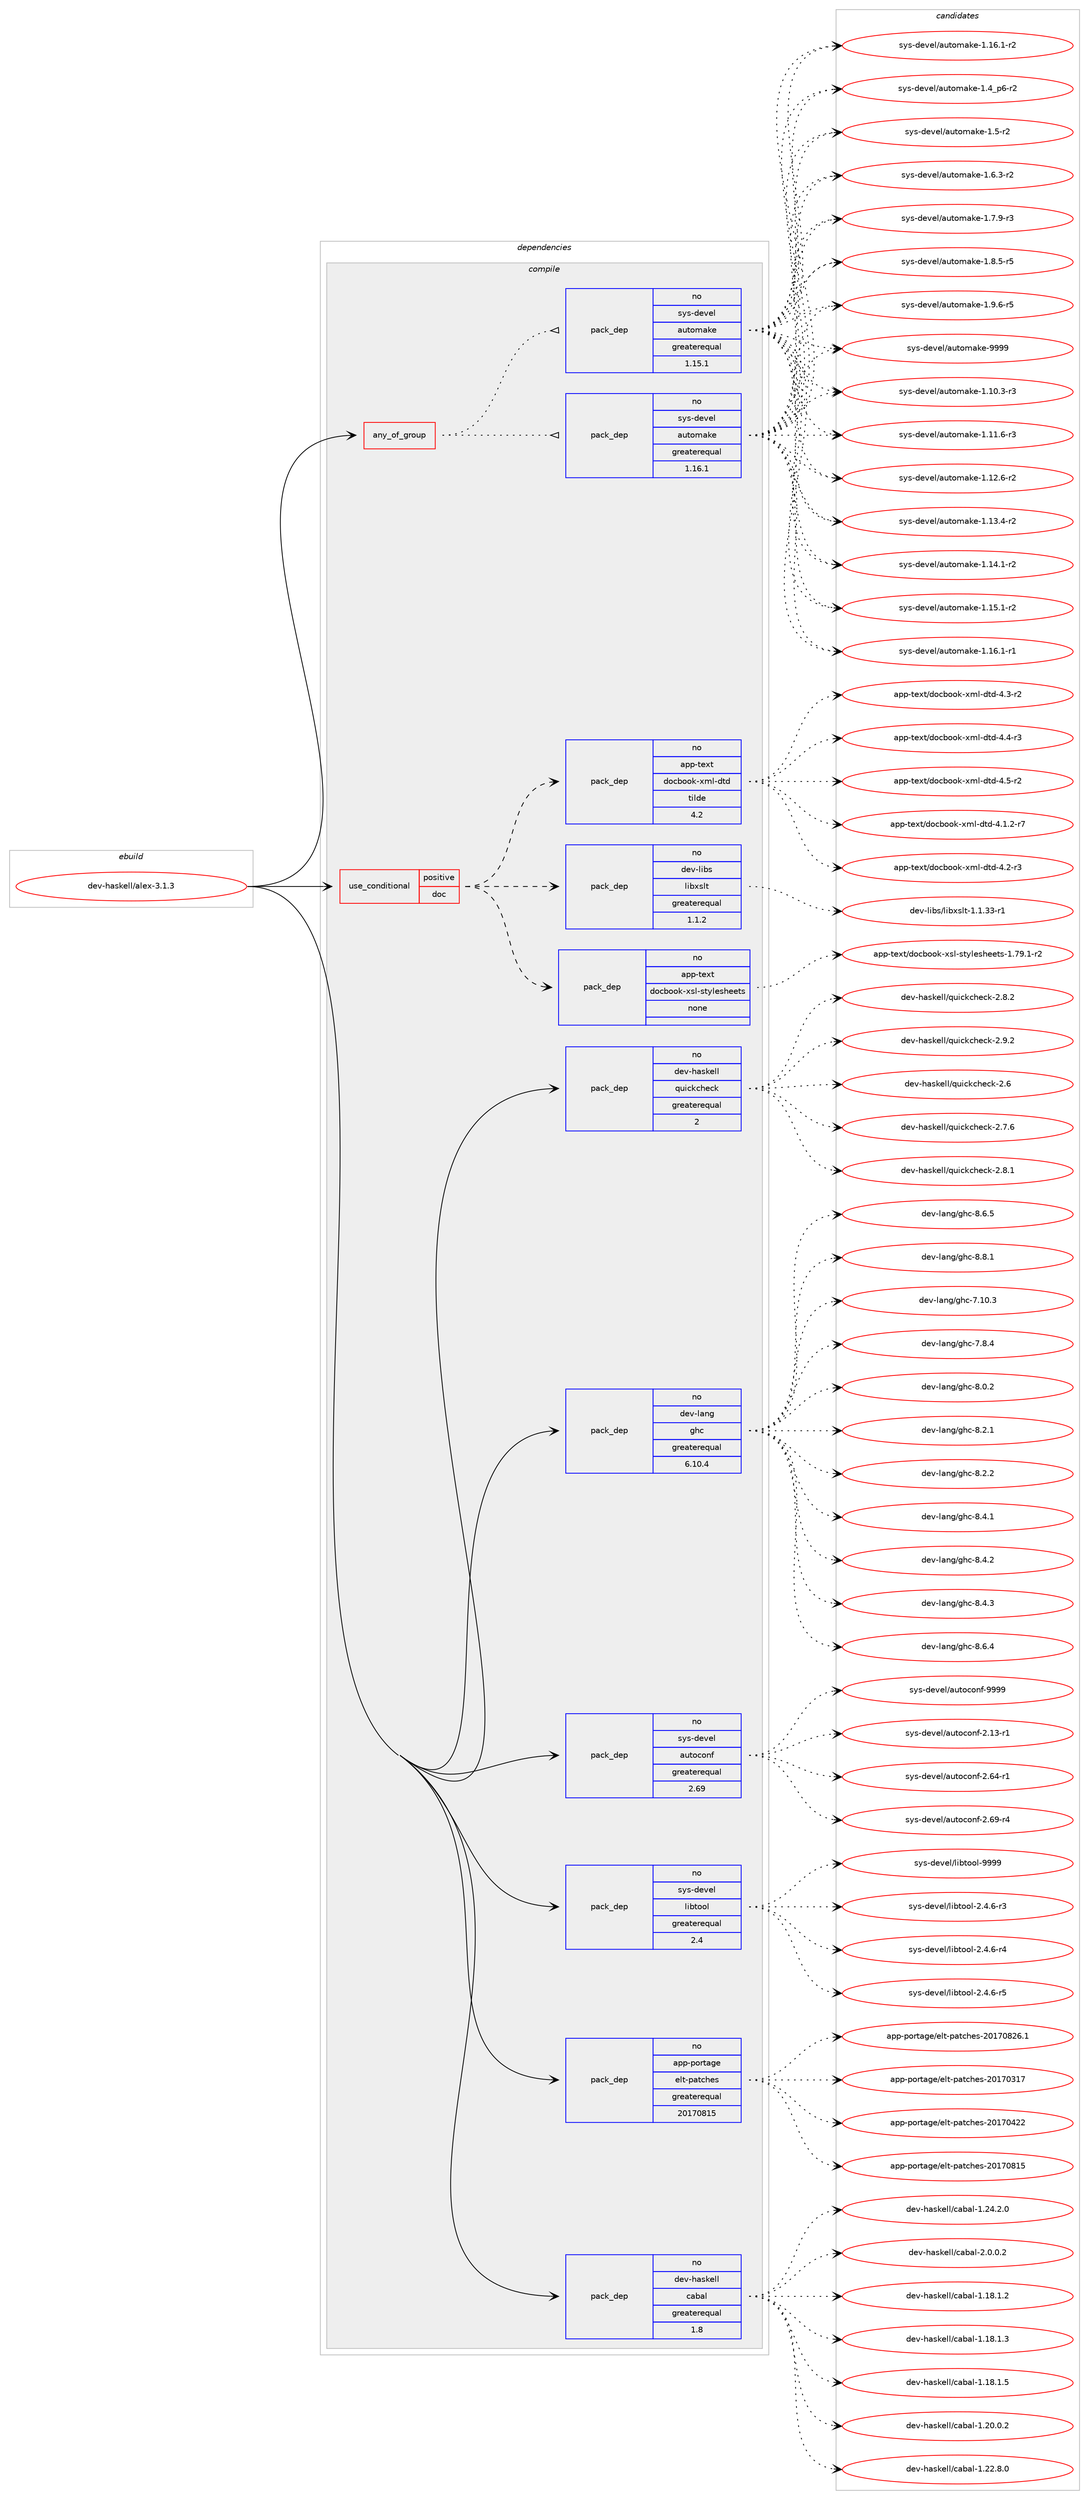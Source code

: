 digraph prolog {

# *************
# Graph options
# *************

newrank=true;
concentrate=true;
compound=true;
graph [rankdir=LR,fontname=Helvetica,fontsize=10,ranksep=1.5];#, ranksep=2.5, nodesep=0.2];
edge  [arrowhead=vee];
node  [fontname=Helvetica,fontsize=10];

# **********
# The ebuild
# **********

subgraph cluster_leftcol {
color=gray;
rank=same;
label=<<i>ebuild</i>>;
id [label="dev-haskell/alex-3.1.3", color=red, width=4, href="../dev-haskell/alex-3.1.3.svg"];
}

# ****************
# The dependencies
# ****************

subgraph cluster_midcol {
color=gray;
label=<<i>dependencies</i>>;
subgraph cluster_compile {
fillcolor="#eeeeee";
style=filled;
label=<<i>compile</i>>;
subgraph any9450 {
dependency525930 [label=<<TABLE BORDER="0" CELLBORDER="1" CELLSPACING="0" CELLPADDING="4"><TR><TD CELLPADDING="10">any_of_group</TD></TR></TABLE>>, shape=none, color=red];subgraph pack391456 {
dependency525931 [label=<<TABLE BORDER="0" CELLBORDER="1" CELLSPACING="0" CELLPADDING="4" WIDTH="220"><TR><TD ROWSPAN="6" CELLPADDING="30">pack_dep</TD></TR><TR><TD WIDTH="110">no</TD></TR><TR><TD>sys-devel</TD></TR><TR><TD>automake</TD></TR><TR><TD>greaterequal</TD></TR><TR><TD>1.16.1</TD></TR></TABLE>>, shape=none, color=blue];
}
dependency525930:e -> dependency525931:w [weight=20,style="dotted",arrowhead="oinv"];
subgraph pack391457 {
dependency525932 [label=<<TABLE BORDER="0" CELLBORDER="1" CELLSPACING="0" CELLPADDING="4" WIDTH="220"><TR><TD ROWSPAN="6" CELLPADDING="30">pack_dep</TD></TR><TR><TD WIDTH="110">no</TD></TR><TR><TD>sys-devel</TD></TR><TR><TD>automake</TD></TR><TR><TD>greaterequal</TD></TR><TR><TD>1.15.1</TD></TR></TABLE>>, shape=none, color=blue];
}
dependency525930:e -> dependency525932:w [weight=20,style="dotted",arrowhead="oinv"];
}
id:e -> dependency525930:w [weight=20,style="solid",arrowhead="vee"];
subgraph cond124667 {
dependency525933 [label=<<TABLE BORDER="0" CELLBORDER="1" CELLSPACING="0" CELLPADDING="4"><TR><TD ROWSPAN="3" CELLPADDING="10">use_conditional</TD></TR><TR><TD>positive</TD></TR><TR><TD>doc</TD></TR></TABLE>>, shape=none, color=red];
subgraph pack391458 {
dependency525934 [label=<<TABLE BORDER="0" CELLBORDER="1" CELLSPACING="0" CELLPADDING="4" WIDTH="220"><TR><TD ROWSPAN="6" CELLPADDING="30">pack_dep</TD></TR><TR><TD WIDTH="110">no</TD></TR><TR><TD>app-text</TD></TR><TR><TD>docbook-xml-dtd</TD></TR><TR><TD>tilde</TD></TR><TR><TD>4.2</TD></TR></TABLE>>, shape=none, color=blue];
}
dependency525933:e -> dependency525934:w [weight=20,style="dashed",arrowhead="vee"];
subgraph pack391459 {
dependency525935 [label=<<TABLE BORDER="0" CELLBORDER="1" CELLSPACING="0" CELLPADDING="4" WIDTH="220"><TR><TD ROWSPAN="6" CELLPADDING="30">pack_dep</TD></TR><TR><TD WIDTH="110">no</TD></TR><TR><TD>app-text</TD></TR><TR><TD>docbook-xsl-stylesheets</TD></TR><TR><TD>none</TD></TR><TR><TD></TD></TR></TABLE>>, shape=none, color=blue];
}
dependency525933:e -> dependency525935:w [weight=20,style="dashed",arrowhead="vee"];
subgraph pack391460 {
dependency525936 [label=<<TABLE BORDER="0" CELLBORDER="1" CELLSPACING="0" CELLPADDING="4" WIDTH="220"><TR><TD ROWSPAN="6" CELLPADDING="30">pack_dep</TD></TR><TR><TD WIDTH="110">no</TD></TR><TR><TD>dev-libs</TD></TR><TR><TD>libxslt</TD></TR><TR><TD>greaterequal</TD></TR><TR><TD>1.1.2</TD></TR></TABLE>>, shape=none, color=blue];
}
dependency525933:e -> dependency525936:w [weight=20,style="dashed",arrowhead="vee"];
}
id:e -> dependency525933:w [weight=20,style="solid",arrowhead="vee"];
subgraph pack391461 {
dependency525937 [label=<<TABLE BORDER="0" CELLBORDER="1" CELLSPACING="0" CELLPADDING="4" WIDTH="220"><TR><TD ROWSPAN="6" CELLPADDING="30">pack_dep</TD></TR><TR><TD WIDTH="110">no</TD></TR><TR><TD>app-portage</TD></TR><TR><TD>elt-patches</TD></TR><TR><TD>greaterequal</TD></TR><TR><TD>20170815</TD></TR></TABLE>>, shape=none, color=blue];
}
id:e -> dependency525937:w [weight=20,style="solid",arrowhead="vee"];
subgraph pack391462 {
dependency525938 [label=<<TABLE BORDER="0" CELLBORDER="1" CELLSPACING="0" CELLPADDING="4" WIDTH="220"><TR><TD ROWSPAN="6" CELLPADDING="30">pack_dep</TD></TR><TR><TD WIDTH="110">no</TD></TR><TR><TD>dev-haskell</TD></TR><TR><TD>cabal</TD></TR><TR><TD>greaterequal</TD></TR><TR><TD>1.8</TD></TR></TABLE>>, shape=none, color=blue];
}
id:e -> dependency525938:w [weight=20,style="solid",arrowhead="vee"];
subgraph pack391463 {
dependency525939 [label=<<TABLE BORDER="0" CELLBORDER="1" CELLSPACING="0" CELLPADDING="4" WIDTH="220"><TR><TD ROWSPAN="6" CELLPADDING="30">pack_dep</TD></TR><TR><TD WIDTH="110">no</TD></TR><TR><TD>dev-haskell</TD></TR><TR><TD>quickcheck</TD></TR><TR><TD>greaterequal</TD></TR><TR><TD>2</TD></TR></TABLE>>, shape=none, color=blue];
}
id:e -> dependency525939:w [weight=20,style="solid",arrowhead="vee"];
subgraph pack391464 {
dependency525940 [label=<<TABLE BORDER="0" CELLBORDER="1" CELLSPACING="0" CELLPADDING="4" WIDTH="220"><TR><TD ROWSPAN="6" CELLPADDING="30">pack_dep</TD></TR><TR><TD WIDTH="110">no</TD></TR><TR><TD>dev-lang</TD></TR><TR><TD>ghc</TD></TR><TR><TD>greaterequal</TD></TR><TR><TD>6.10.4</TD></TR></TABLE>>, shape=none, color=blue];
}
id:e -> dependency525940:w [weight=20,style="solid",arrowhead="vee"];
subgraph pack391465 {
dependency525941 [label=<<TABLE BORDER="0" CELLBORDER="1" CELLSPACING="0" CELLPADDING="4" WIDTH="220"><TR><TD ROWSPAN="6" CELLPADDING="30">pack_dep</TD></TR><TR><TD WIDTH="110">no</TD></TR><TR><TD>sys-devel</TD></TR><TR><TD>autoconf</TD></TR><TR><TD>greaterequal</TD></TR><TR><TD>2.69</TD></TR></TABLE>>, shape=none, color=blue];
}
id:e -> dependency525941:w [weight=20,style="solid",arrowhead="vee"];
subgraph pack391466 {
dependency525942 [label=<<TABLE BORDER="0" CELLBORDER="1" CELLSPACING="0" CELLPADDING="4" WIDTH="220"><TR><TD ROWSPAN="6" CELLPADDING="30">pack_dep</TD></TR><TR><TD WIDTH="110">no</TD></TR><TR><TD>sys-devel</TD></TR><TR><TD>libtool</TD></TR><TR><TD>greaterequal</TD></TR><TR><TD>2.4</TD></TR></TABLE>>, shape=none, color=blue];
}
id:e -> dependency525942:w [weight=20,style="solid",arrowhead="vee"];
}
subgraph cluster_compileandrun {
fillcolor="#eeeeee";
style=filled;
label=<<i>compile and run</i>>;
}
subgraph cluster_run {
fillcolor="#eeeeee";
style=filled;
label=<<i>run</i>>;
}
}

# **************
# The candidates
# **************

subgraph cluster_choices {
rank=same;
color=gray;
label=<<i>candidates</i>>;

subgraph choice391456 {
color=black;
nodesep=1;
choice11512111545100101118101108479711711611110997107101454946494846514511451 [label="sys-devel/automake-1.10.3-r3", color=red, width=4,href="../sys-devel/automake-1.10.3-r3.svg"];
choice11512111545100101118101108479711711611110997107101454946494946544511451 [label="sys-devel/automake-1.11.6-r3", color=red, width=4,href="../sys-devel/automake-1.11.6-r3.svg"];
choice11512111545100101118101108479711711611110997107101454946495046544511450 [label="sys-devel/automake-1.12.6-r2", color=red, width=4,href="../sys-devel/automake-1.12.6-r2.svg"];
choice11512111545100101118101108479711711611110997107101454946495146524511450 [label="sys-devel/automake-1.13.4-r2", color=red, width=4,href="../sys-devel/automake-1.13.4-r2.svg"];
choice11512111545100101118101108479711711611110997107101454946495246494511450 [label="sys-devel/automake-1.14.1-r2", color=red, width=4,href="../sys-devel/automake-1.14.1-r2.svg"];
choice11512111545100101118101108479711711611110997107101454946495346494511450 [label="sys-devel/automake-1.15.1-r2", color=red, width=4,href="../sys-devel/automake-1.15.1-r2.svg"];
choice11512111545100101118101108479711711611110997107101454946495446494511449 [label="sys-devel/automake-1.16.1-r1", color=red, width=4,href="../sys-devel/automake-1.16.1-r1.svg"];
choice11512111545100101118101108479711711611110997107101454946495446494511450 [label="sys-devel/automake-1.16.1-r2", color=red, width=4,href="../sys-devel/automake-1.16.1-r2.svg"];
choice115121115451001011181011084797117116111109971071014549465295112544511450 [label="sys-devel/automake-1.4_p6-r2", color=red, width=4,href="../sys-devel/automake-1.4_p6-r2.svg"];
choice11512111545100101118101108479711711611110997107101454946534511450 [label="sys-devel/automake-1.5-r2", color=red, width=4,href="../sys-devel/automake-1.5-r2.svg"];
choice115121115451001011181011084797117116111109971071014549465446514511450 [label="sys-devel/automake-1.6.3-r2", color=red, width=4,href="../sys-devel/automake-1.6.3-r2.svg"];
choice115121115451001011181011084797117116111109971071014549465546574511451 [label="sys-devel/automake-1.7.9-r3", color=red, width=4,href="../sys-devel/automake-1.7.9-r3.svg"];
choice115121115451001011181011084797117116111109971071014549465646534511453 [label="sys-devel/automake-1.8.5-r5", color=red, width=4,href="../sys-devel/automake-1.8.5-r5.svg"];
choice115121115451001011181011084797117116111109971071014549465746544511453 [label="sys-devel/automake-1.9.6-r5", color=red, width=4,href="../sys-devel/automake-1.9.6-r5.svg"];
choice115121115451001011181011084797117116111109971071014557575757 [label="sys-devel/automake-9999", color=red, width=4,href="../sys-devel/automake-9999.svg"];
dependency525931:e -> choice11512111545100101118101108479711711611110997107101454946494846514511451:w [style=dotted,weight="100"];
dependency525931:e -> choice11512111545100101118101108479711711611110997107101454946494946544511451:w [style=dotted,weight="100"];
dependency525931:e -> choice11512111545100101118101108479711711611110997107101454946495046544511450:w [style=dotted,weight="100"];
dependency525931:e -> choice11512111545100101118101108479711711611110997107101454946495146524511450:w [style=dotted,weight="100"];
dependency525931:e -> choice11512111545100101118101108479711711611110997107101454946495246494511450:w [style=dotted,weight="100"];
dependency525931:e -> choice11512111545100101118101108479711711611110997107101454946495346494511450:w [style=dotted,weight="100"];
dependency525931:e -> choice11512111545100101118101108479711711611110997107101454946495446494511449:w [style=dotted,weight="100"];
dependency525931:e -> choice11512111545100101118101108479711711611110997107101454946495446494511450:w [style=dotted,weight="100"];
dependency525931:e -> choice115121115451001011181011084797117116111109971071014549465295112544511450:w [style=dotted,weight="100"];
dependency525931:e -> choice11512111545100101118101108479711711611110997107101454946534511450:w [style=dotted,weight="100"];
dependency525931:e -> choice115121115451001011181011084797117116111109971071014549465446514511450:w [style=dotted,weight="100"];
dependency525931:e -> choice115121115451001011181011084797117116111109971071014549465546574511451:w [style=dotted,weight="100"];
dependency525931:e -> choice115121115451001011181011084797117116111109971071014549465646534511453:w [style=dotted,weight="100"];
dependency525931:e -> choice115121115451001011181011084797117116111109971071014549465746544511453:w [style=dotted,weight="100"];
dependency525931:e -> choice115121115451001011181011084797117116111109971071014557575757:w [style=dotted,weight="100"];
}
subgraph choice391457 {
color=black;
nodesep=1;
choice11512111545100101118101108479711711611110997107101454946494846514511451 [label="sys-devel/automake-1.10.3-r3", color=red, width=4,href="../sys-devel/automake-1.10.3-r3.svg"];
choice11512111545100101118101108479711711611110997107101454946494946544511451 [label="sys-devel/automake-1.11.6-r3", color=red, width=4,href="../sys-devel/automake-1.11.6-r3.svg"];
choice11512111545100101118101108479711711611110997107101454946495046544511450 [label="sys-devel/automake-1.12.6-r2", color=red, width=4,href="../sys-devel/automake-1.12.6-r2.svg"];
choice11512111545100101118101108479711711611110997107101454946495146524511450 [label="sys-devel/automake-1.13.4-r2", color=red, width=4,href="../sys-devel/automake-1.13.4-r2.svg"];
choice11512111545100101118101108479711711611110997107101454946495246494511450 [label="sys-devel/automake-1.14.1-r2", color=red, width=4,href="../sys-devel/automake-1.14.1-r2.svg"];
choice11512111545100101118101108479711711611110997107101454946495346494511450 [label="sys-devel/automake-1.15.1-r2", color=red, width=4,href="../sys-devel/automake-1.15.1-r2.svg"];
choice11512111545100101118101108479711711611110997107101454946495446494511449 [label="sys-devel/automake-1.16.1-r1", color=red, width=4,href="../sys-devel/automake-1.16.1-r1.svg"];
choice11512111545100101118101108479711711611110997107101454946495446494511450 [label="sys-devel/automake-1.16.1-r2", color=red, width=4,href="../sys-devel/automake-1.16.1-r2.svg"];
choice115121115451001011181011084797117116111109971071014549465295112544511450 [label="sys-devel/automake-1.4_p6-r2", color=red, width=4,href="../sys-devel/automake-1.4_p6-r2.svg"];
choice11512111545100101118101108479711711611110997107101454946534511450 [label="sys-devel/automake-1.5-r2", color=red, width=4,href="../sys-devel/automake-1.5-r2.svg"];
choice115121115451001011181011084797117116111109971071014549465446514511450 [label="sys-devel/automake-1.6.3-r2", color=red, width=4,href="../sys-devel/automake-1.6.3-r2.svg"];
choice115121115451001011181011084797117116111109971071014549465546574511451 [label="sys-devel/automake-1.7.9-r3", color=red, width=4,href="../sys-devel/automake-1.7.9-r3.svg"];
choice115121115451001011181011084797117116111109971071014549465646534511453 [label="sys-devel/automake-1.8.5-r5", color=red, width=4,href="../sys-devel/automake-1.8.5-r5.svg"];
choice115121115451001011181011084797117116111109971071014549465746544511453 [label="sys-devel/automake-1.9.6-r5", color=red, width=4,href="../sys-devel/automake-1.9.6-r5.svg"];
choice115121115451001011181011084797117116111109971071014557575757 [label="sys-devel/automake-9999", color=red, width=4,href="../sys-devel/automake-9999.svg"];
dependency525932:e -> choice11512111545100101118101108479711711611110997107101454946494846514511451:w [style=dotted,weight="100"];
dependency525932:e -> choice11512111545100101118101108479711711611110997107101454946494946544511451:w [style=dotted,weight="100"];
dependency525932:e -> choice11512111545100101118101108479711711611110997107101454946495046544511450:w [style=dotted,weight="100"];
dependency525932:e -> choice11512111545100101118101108479711711611110997107101454946495146524511450:w [style=dotted,weight="100"];
dependency525932:e -> choice11512111545100101118101108479711711611110997107101454946495246494511450:w [style=dotted,weight="100"];
dependency525932:e -> choice11512111545100101118101108479711711611110997107101454946495346494511450:w [style=dotted,weight="100"];
dependency525932:e -> choice11512111545100101118101108479711711611110997107101454946495446494511449:w [style=dotted,weight="100"];
dependency525932:e -> choice11512111545100101118101108479711711611110997107101454946495446494511450:w [style=dotted,weight="100"];
dependency525932:e -> choice115121115451001011181011084797117116111109971071014549465295112544511450:w [style=dotted,weight="100"];
dependency525932:e -> choice11512111545100101118101108479711711611110997107101454946534511450:w [style=dotted,weight="100"];
dependency525932:e -> choice115121115451001011181011084797117116111109971071014549465446514511450:w [style=dotted,weight="100"];
dependency525932:e -> choice115121115451001011181011084797117116111109971071014549465546574511451:w [style=dotted,weight="100"];
dependency525932:e -> choice115121115451001011181011084797117116111109971071014549465646534511453:w [style=dotted,weight="100"];
dependency525932:e -> choice115121115451001011181011084797117116111109971071014549465746544511453:w [style=dotted,weight="100"];
dependency525932:e -> choice115121115451001011181011084797117116111109971071014557575757:w [style=dotted,weight="100"];
}
subgraph choice391458 {
color=black;
nodesep=1;
choice971121124511610112011647100111999811111110745120109108451001161004552464946504511455 [label="app-text/docbook-xml-dtd-4.1.2-r7", color=red, width=4,href="../app-text/docbook-xml-dtd-4.1.2-r7.svg"];
choice97112112451161011201164710011199981111111074512010910845100116100455246504511451 [label="app-text/docbook-xml-dtd-4.2-r3", color=red, width=4,href="../app-text/docbook-xml-dtd-4.2-r3.svg"];
choice97112112451161011201164710011199981111111074512010910845100116100455246514511450 [label="app-text/docbook-xml-dtd-4.3-r2", color=red, width=4,href="../app-text/docbook-xml-dtd-4.3-r2.svg"];
choice97112112451161011201164710011199981111111074512010910845100116100455246524511451 [label="app-text/docbook-xml-dtd-4.4-r3", color=red, width=4,href="../app-text/docbook-xml-dtd-4.4-r3.svg"];
choice97112112451161011201164710011199981111111074512010910845100116100455246534511450 [label="app-text/docbook-xml-dtd-4.5-r2", color=red, width=4,href="../app-text/docbook-xml-dtd-4.5-r2.svg"];
dependency525934:e -> choice971121124511610112011647100111999811111110745120109108451001161004552464946504511455:w [style=dotted,weight="100"];
dependency525934:e -> choice97112112451161011201164710011199981111111074512010910845100116100455246504511451:w [style=dotted,weight="100"];
dependency525934:e -> choice97112112451161011201164710011199981111111074512010910845100116100455246514511450:w [style=dotted,weight="100"];
dependency525934:e -> choice97112112451161011201164710011199981111111074512010910845100116100455246524511451:w [style=dotted,weight="100"];
dependency525934:e -> choice97112112451161011201164710011199981111111074512010910845100116100455246534511450:w [style=dotted,weight="100"];
}
subgraph choice391459 {
color=black;
nodesep=1;
choice97112112451161011201164710011199981111111074512011510845115116121108101115104101101116115454946555746494511450 [label="app-text/docbook-xsl-stylesheets-1.79.1-r2", color=red, width=4,href="../app-text/docbook-xsl-stylesheets-1.79.1-r2.svg"];
dependency525935:e -> choice97112112451161011201164710011199981111111074512011510845115116121108101115104101101116115454946555746494511450:w [style=dotted,weight="100"];
}
subgraph choice391460 {
color=black;
nodesep=1;
choice10010111845108105981154710810598120115108116454946494651514511449 [label="dev-libs/libxslt-1.1.33-r1", color=red, width=4,href="../dev-libs/libxslt-1.1.33-r1.svg"];
dependency525936:e -> choice10010111845108105981154710810598120115108116454946494651514511449:w [style=dotted,weight="100"];
}
subgraph choice391461 {
color=black;
nodesep=1;
choice97112112451121111141169710310147101108116451129711699104101115455048495548514955 [label="app-portage/elt-patches-20170317", color=red, width=4,href="../app-portage/elt-patches-20170317.svg"];
choice97112112451121111141169710310147101108116451129711699104101115455048495548525050 [label="app-portage/elt-patches-20170422", color=red, width=4,href="../app-portage/elt-patches-20170422.svg"];
choice97112112451121111141169710310147101108116451129711699104101115455048495548564953 [label="app-portage/elt-patches-20170815", color=red, width=4,href="../app-portage/elt-patches-20170815.svg"];
choice971121124511211111411697103101471011081164511297116991041011154550484955485650544649 [label="app-portage/elt-patches-20170826.1", color=red, width=4,href="../app-portage/elt-patches-20170826.1.svg"];
dependency525937:e -> choice97112112451121111141169710310147101108116451129711699104101115455048495548514955:w [style=dotted,weight="100"];
dependency525937:e -> choice97112112451121111141169710310147101108116451129711699104101115455048495548525050:w [style=dotted,weight="100"];
dependency525937:e -> choice97112112451121111141169710310147101108116451129711699104101115455048495548564953:w [style=dotted,weight="100"];
dependency525937:e -> choice971121124511211111411697103101471011081164511297116991041011154550484955485650544649:w [style=dotted,weight="100"];
}
subgraph choice391462 {
color=black;
nodesep=1;
choice10010111845104971151071011081084799979897108454946495646494650 [label="dev-haskell/cabal-1.18.1.2", color=red, width=4,href="../dev-haskell/cabal-1.18.1.2.svg"];
choice10010111845104971151071011081084799979897108454946495646494651 [label="dev-haskell/cabal-1.18.1.3", color=red, width=4,href="../dev-haskell/cabal-1.18.1.3.svg"];
choice10010111845104971151071011081084799979897108454946495646494653 [label="dev-haskell/cabal-1.18.1.5", color=red, width=4,href="../dev-haskell/cabal-1.18.1.5.svg"];
choice10010111845104971151071011081084799979897108454946504846484650 [label="dev-haskell/cabal-1.20.0.2", color=red, width=4,href="../dev-haskell/cabal-1.20.0.2.svg"];
choice10010111845104971151071011081084799979897108454946505046564648 [label="dev-haskell/cabal-1.22.8.0", color=red, width=4,href="../dev-haskell/cabal-1.22.8.0.svg"];
choice10010111845104971151071011081084799979897108454946505246504648 [label="dev-haskell/cabal-1.24.2.0", color=red, width=4,href="../dev-haskell/cabal-1.24.2.0.svg"];
choice100101118451049711510710110810847999798971084550464846484650 [label="dev-haskell/cabal-2.0.0.2", color=red, width=4,href="../dev-haskell/cabal-2.0.0.2.svg"];
dependency525938:e -> choice10010111845104971151071011081084799979897108454946495646494650:w [style=dotted,weight="100"];
dependency525938:e -> choice10010111845104971151071011081084799979897108454946495646494651:w [style=dotted,weight="100"];
dependency525938:e -> choice10010111845104971151071011081084799979897108454946495646494653:w [style=dotted,weight="100"];
dependency525938:e -> choice10010111845104971151071011081084799979897108454946504846484650:w [style=dotted,weight="100"];
dependency525938:e -> choice10010111845104971151071011081084799979897108454946505046564648:w [style=dotted,weight="100"];
dependency525938:e -> choice10010111845104971151071011081084799979897108454946505246504648:w [style=dotted,weight="100"];
dependency525938:e -> choice100101118451049711510710110810847999798971084550464846484650:w [style=dotted,weight="100"];
}
subgraph choice391463 {
color=black;
nodesep=1;
choice10010111845104971151071011081084711311710599107991041019910745504654 [label="dev-haskell/quickcheck-2.6", color=red, width=4,href="../dev-haskell/quickcheck-2.6.svg"];
choice100101118451049711510710110810847113117105991079910410199107455046554654 [label="dev-haskell/quickcheck-2.7.6", color=red, width=4,href="../dev-haskell/quickcheck-2.7.6.svg"];
choice100101118451049711510710110810847113117105991079910410199107455046564649 [label="dev-haskell/quickcheck-2.8.1", color=red, width=4,href="../dev-haskell/quickcheck-2.8.1.svg"];
choice100101118451049711510710110810847113117105991079910410199107455046564650 [label="dev-haskell/quickcheck-2.8.2", color=red, width=4,href="../dev-haskell/quickcheck-2.8.2.svg"];
choice100101118451049711510710110810847113117105991079910410199107455046574650 [label="dev-haskell/quickcheck-2.9.2", color=red, width=4,href="../dev-haskell/quickcheck-2.9.2.svg"];
dependency525939:e -> choice10010111845104971151071011081084711311710599107991041019910745504654:w [style=dotted,weight="100"];
dependency525939:e -> choice100101118451049711510710110810847113117105991079910410199107455046554654:w [style=dotted,weight="100"];
dependency525939:e -> choice100101118451049711510710110810847113117105991079910410199107455046564649:w [style=dotted,weight="100"];
dependency525939:e -> choice100101118451049711510710110810847113117105991079910410199107455046564650:w [style=dotted,weight="100"];
dependency525939:e -> choice100101118451049711510710110810847113117105991079910410199107455046574650:w [style=dotted,weight="100"];
}
subgraph choice391464 {
color=black;
nodesep=1;
choice1001011184510897110103471031049945554649484651 [label="dev-lang/ghc-7.10.3", color=red, width=4,href="../dev-lang/ghc-7.10.3.svg"];
choice10010111845108971101034710310499455546564652 [label="dev-lang/ghc-7.8.4", color=red, width=4,href="../dev-lang/ghc-7.8.4.svg"];
choice10010111845108971101034710310499455646484650 [label="dev-lang/ghc-8.0.2", color=red, width=4,href="../dev-lang/ghc-8.0.2.svg"];
choice10010111845108971101034710310499455646504649 [label="dev-lang/ghc-8.2.1", color=red, width=4,href="../dev-lang/ghc-8.2.1.svg"];
choice10010111845108971101034710310499455646504650 [label="dev-lang/ghc-8.2.2", color=red, width=4,href="../dev-lang/ghc-8.2.2.svg"];
choice10010111845108971101034710310499455646524649 [label="dev-lang/ghc-8.4.1", color=red, width=4,href="../dev-lang/ghc-8.4.1.svg"];
choice10010111845108971101034710310499455646524650 [label="dev-lang/ghc-8.4.2", color=red, width=4,href="../dev-lang/ghc-8.4.2.svg"];
choice10010111845108971101034710310499455646524651 [label="dev-lang/ghc-8.4.3", color=red, width=4,href="../dev-lang/ghc-8.4.3.svg"];
choice10010111845108971101034710310499455646544652 [label="dev-lang/ghc-8.6.4", color=red, width=4,href="../dev-lang/ghc-8.6.4.svg"];
choice10010111845108971101034710310499455646544653 [label="dev-lang/ghc-8.6.5", color=red, width=4,href="../dev-lang/ghc-8.6.5.svg"];
choice10010111845108971101034710310499455646564649 [label="dev-lang/ghc-8.8.1", color=red, width=4,href="../dev-lang/ghc-8.8.1.svg"];
dependency525940:e -> choice1001011184510897110103471031049945554649484651:w [style=dotted,weight="100"];
dependency525940:e -> choice10010111845108971101034710310499455546564652:w [style=dotted,weight="100"];
dependency525940:e -> choice10010111845108971101034710310499455646484650:w [style=dotted,weight="100"];
dependency525940:e -> choice10010111845108971101034710310499455646504649:w [style=dotted,weight="100"];
dependency525940:e -> choice10010111845108971101034710310499455646504650:w [style=dotted,weight="100"];
dependency525940:e -> choice10010111845108971101034710310499455646524649:w [style=dotted,weight="100"];
dependency525940:e -> choice10010111845108971101034710310499455646524650:w [style=dotted,weight="100"];
dependency525940:e -> choice10010111845108971101034710310499455646524651:w [style=dotted,weight="100"];
dependency525940:e -> choice10010111845108971101034710310499455646544652:w [style=dotted,weight="100"];
dependency525940:e -> choice10010111845108971101034710310499455646544653:w [style=dotted,weight="100"];
dependency525940:e -> choice10010111845108971101034710310499455646564649:w [style=dotted,weight="100"];
}
subgraph choice391465 {
color=black;
nodesep=1;
choice1151211154510010111810110847971171161119911111010245504649514511449 [label="sys-devel/autoconf-2.13-r1", color=red, width=4,href="../sys-devel/autoconf-2.13-r1.svg"];
choice1151211154510010111810110847971171161119911111010245504654524511449 [label="sys-devel/autoconf-2.64-r1", color=red, width=4,href="../sys-devel/autoconf-2.64-r1.svg"];
choice1151211154510010111810110847971171161119911111010245504654574511452 [label="sys-devel/autoconf-2.69-r4", color=red, width=4,href="../sys-devel/autoconf-2.69-r4.svg"];
choice115121115451001011181011084797117116111991111101024557575757 [label="sys-devel/autoconf-9999", color=red, width=4,href="../sys-devel/autoconf-9999.svg"];
dependency525941:e -> choice1151211154510010111810110847971171161119911111010245504649514511449:w [style=dotted,weight="100"];
dependency525941:e -> choice1151211154510010111810110847971171161119911111010245504654524511449:w [style=dotted,weight="100"];
dependency525941:e -> choice1151211154510010111810110847971171161119911111010245504654574511452:w [style=dotted,weight="100"];
dependency525941:e -> choice115121115451001011181011084797117116111991111101024557575757:w [style=dotted,weight="100"];
}
subgraph choice391466 {
color=black;
nodesep=1;
choice1151211154510010111810110847108105981161111111084550465246544511451 [label="sys-devel/libtool-2.4.6-r3", color=red, width=4,href="../sys-devel/libtool-2.4.6-r3.svg"];
choice1151211154510010111810110847108105981161111111084550465246544511452 [label="sys-devel/libtool-2.4.6-r4", color=red, width=4,href="../sys-devel/libtool-2.4.6-r4.svg"];
choice1151211154510010111810110847108105981161111111084550465246544511453 [label="sys-devel/libtool-2.4.6-r5", color=red, width=4,href="../sys-devel/libtool-2.4.6-r5.svg"];
choice1151211154510010111810110847108105981161111111084557575757 [label="sys-devel/libtool-9999", color=red, width=4,href="../sys-devel/libtool-9999.svg"];
dependency525942:e -> choice1151211154510010111810110847108105981161111111084550465246544511451:w [style=dotted,weight="100"];
dependency525942:e -> choice1151211154510010111810110847108105981161111111084550465246544511452:w [style=dotted,weight="100"];
dependency525942:e -> choice1151211154510010111810110847108105981161111111084550465246544511453:w [style=dotted,weight="100"];
dependency525942:e -> choice1151211154510010111810110847108105981161111111084557575757:w [style=dotted,weight="100"];
}
}

}
